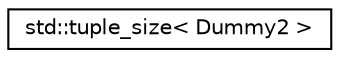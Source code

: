 digraph "Graphical Class Hierarchy"
{
  edge [fontname="Helvetica",fontsize="10",labelfontname="Helvetica",labelfontsize="10"];
  node [fontname="Helvetica",fontsize="10",shape=record];
  rankdir="LR";
  Node0 [label="std::tuple_size\< Dummy2 \>",height=0.2,width=0.4,color="black", fillcolor="white", style="filled",URL="$classstd_1_1tuple__size_3_01_dummy2_01_4.html"];
}
